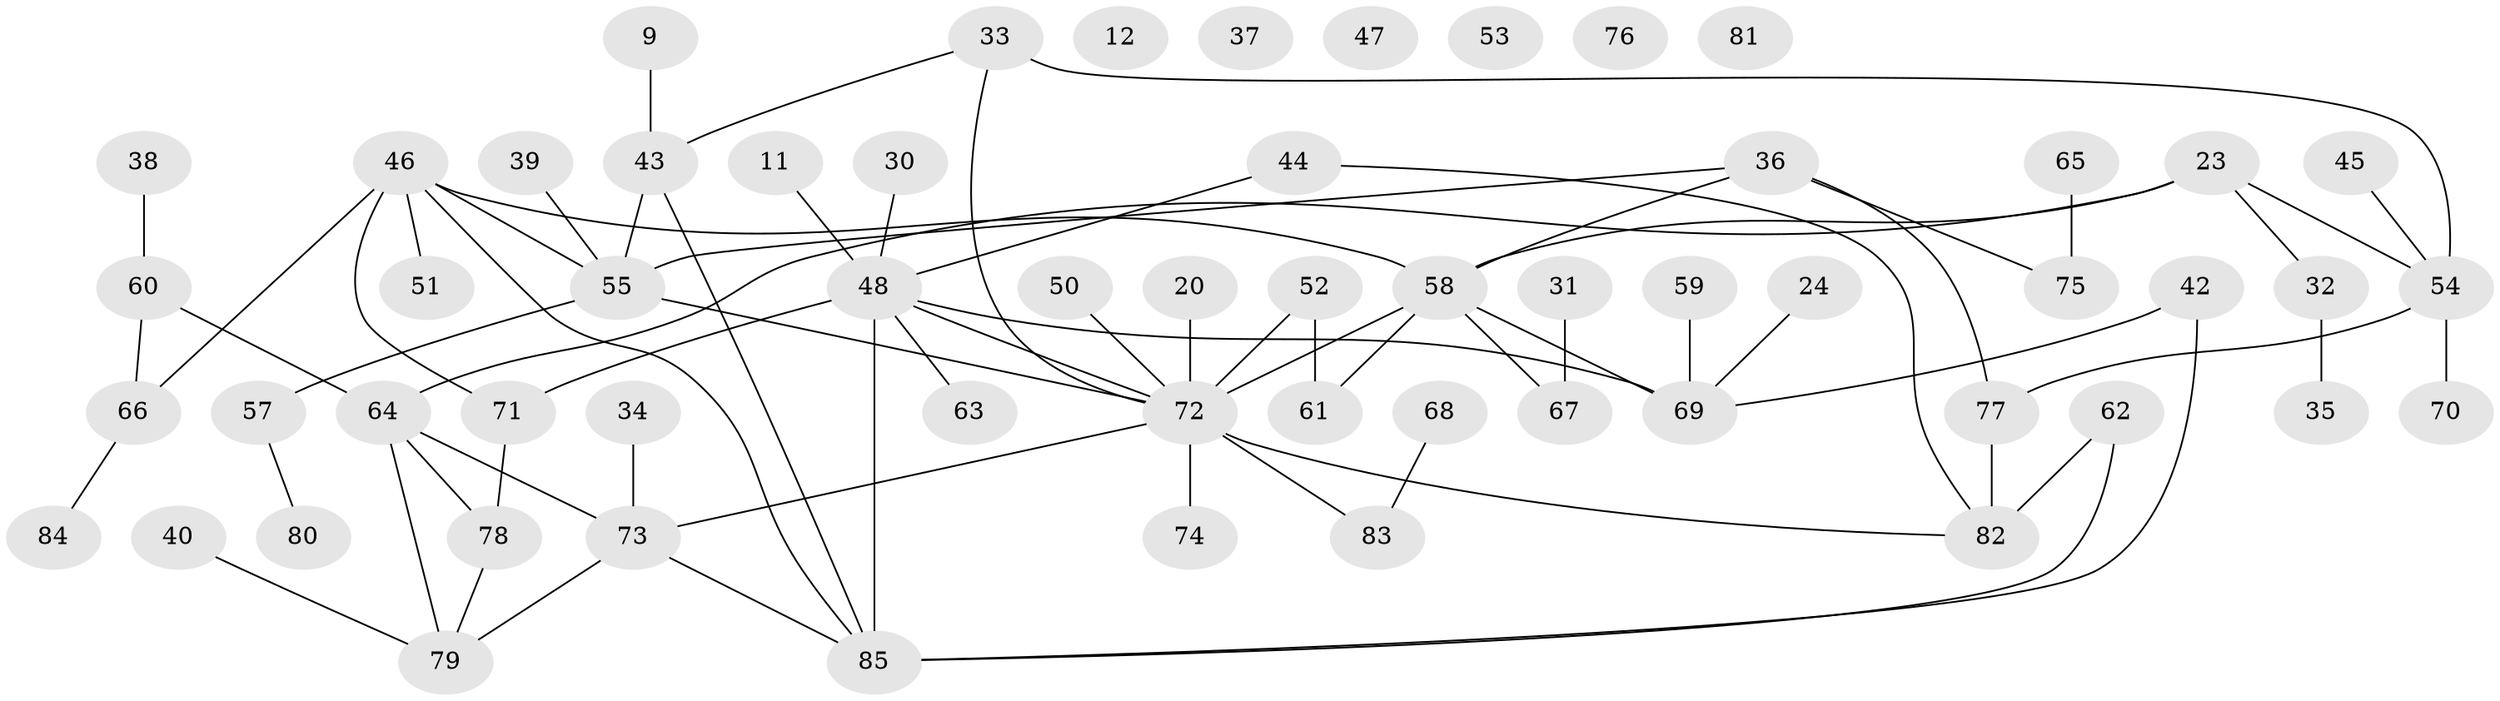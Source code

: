 // original degree distribution, {4: 0.11764705882352941, 2: 0.2235294117647059, 5: 0.08235294117647059, 3: 0.16470588235294117, 6: 0.023529411764705882, 1: 0.29411764705882354, 0: 0.07058823529411765, 7: 0.011764705882352941, 9: 0.011764705882352941}
// Generated by graph-tools (version 1.1) at 2025/43/03/04/25 21:43:22]
// undirected, 59 vertices, 72 edges
graph export_dot {
graph [start="1"]
  node [color=gray90,style=filled];
  9;
  11;
  12;
  20;
  23;
  24;
  30;
  31;
  32;
  33 [super="+10"];
  34;
  35;
  36;
  37;
  38;
  39;
  40;
  42;
  43;
  44;
  45;
  46 [super="+14"];
  47;
  48 [super="+41"];
  50;
  51;
  52;
  53;
  54;
  55 [super="+21"];
  57;
  58 [super="+29"];
  59;
  60;
  61;
  62 [super="+7+27+56"];
  63;
  64 [super="+26"];
  65;
  66 [super="+6+19"];
  67;
  68;
  69 [super="+28"];
  70;
  71 [super="+16"];
  72 [super="+5+49"];
  73;
  74;
  75;
  76;
  77;
  78 [super="+4"];
  79;
  80;
  81;
  82 [super="+3+8"];
  83;
  84;
  85 [super="+22+18"];
  9 -- 43;
  11 -- 48;
  20 -- 72;
  23 -- 32;
  23 -- 54;
  23 -- 58;
  23 -- 64;
  24 -- 69;
  30 -- 48;
  31 -- 67;
  32 -- 35;
  33 -- 54;
  33 -- 43;
  33 -- 72;
  34 -- 73;
  36 -- 75;
  36 -- 77;
  36 -- 55;
  36 -- 58;
  38 -- 60;
  39 -- 55;
  40 -- 79;
  42 -- 69;
  42 -- 85;
  43 -- 85;
  43 -- 55;
  44 -- 82;
  44 -- 48;
  45 -- 54;
  46 -- 85;
  46 -- 55;
  46 -- 66;
  46 -- 51;
  46 -- 71;
  46 -- 58;
  48 -- 63;
  48 -- 85 [weight=4];
  48 -- 71;
  48 -- 72;
  48 -- 69;
  50 -- 72;
  52 -- 61;
  52 -- 72;
  54 -- 70;
  54 -- 77;
  55 -- 57;
  55 -- 72;
  57 -- 80;
  58 -- 61;
  58 -- 72 [weight=2];
  58 -- 67;
  58 -- 69;
  59 -- 69;
  60 -- 64;
  60 -- 66;
  62 -- 82 [weight=2];
  62 -- 85;
  64 -- 73;
  64 -- 78;
  64 -- 79;
  65 -- 75;
  66 -- 84;
  68 -- 83;
  71 -- 78;
  72 -- 73;
  72 -- 83;
  72 -- 82;
  72 -- 74;
  73 -- 79;
  73 -- 85 [weight=2];
  77 -- 82;
  78 -- 79;
}
